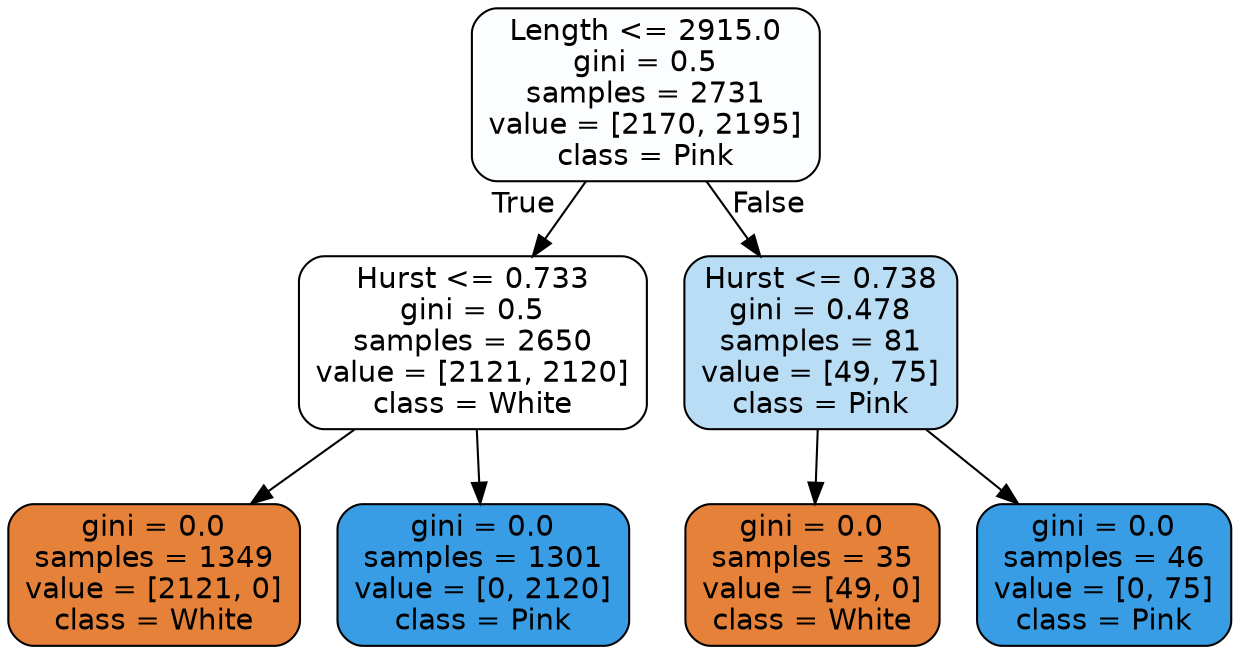digraph Tree {
node [shape=box, style="filled, rounded", color="black", fontname=helvetica] ;
edge [fontname=helvetica] ;
0 [label="Length <= 2915.0\ngini = 0.5\nsamples = 2731\nvalue = [2170, 2195]\nclass = Pink", fillcolor="#399de503"] ;
1 [label="Hurst <= 0.733\ngini = 0.5\nsamples = 2650\nvalue = [2121, 2120]\nclass = White", fillcolor="#e5813900"] ;
0 -> 1 [labeldistance=2.5, labelangle=45, headlabel="True"] ;
2 [label="gini = 0.0\nsamples = 1349\nvalue = [2121, 0]\nclass = White", fillcolor="#e58139ff"] ;
1 -> 2 ;
3 [label="gini = 0.0\nsamples = 1301\nvalue = [0, 2120]\nclass = Pink", fillcolor="#399de5ff"] ;
1 -> 3 ;
4 [label="Hurst <= 0.738\ngini = 0.478\nsamples = 81\nvalue = [49, 75]\nclass = Pink", fillcolor="#399de558"] ;
0 -> 4 [labeldistance=2.5, labelangle=-45, headlabel="False"] ;
5 [label="gini = 0.0\nsamples = 35\nvalue = [49, 0]\nclass = White", fillcolor="#e58139ff"] ;
4 -> 5 ;
6 [label="gini = 0.0\nsamples = 46\nvalue = [0, 75]\nclass = Pink", fillcolor="#399de5ff"] ;
4 -> 6 ;
}